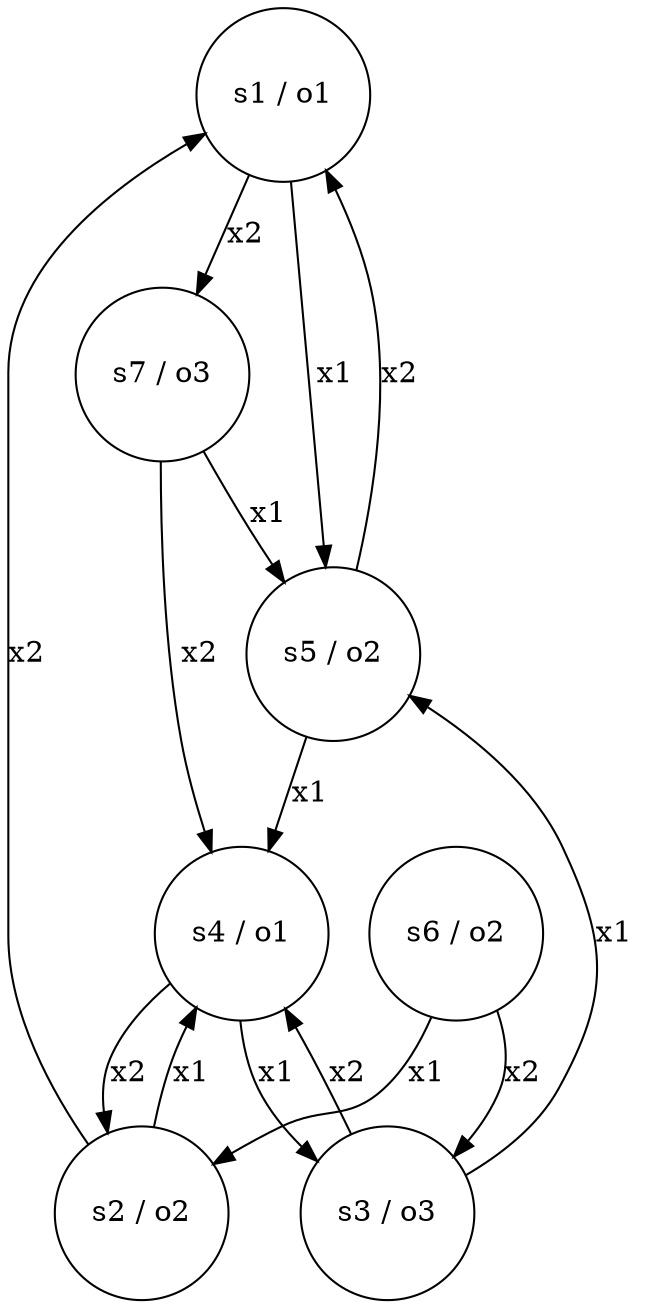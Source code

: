 digraph G{
1 [shape="circle"label="s1 / o1"];
1->5 [label="x1 "];
1->7 [label="x2 "];
2 [shape="circle"label="s2 / o2"];
2->4 [label="x1 "];
2->1 [label="x2 "];
3 [shape="circle"label="s3 / o3"];
3->5 [label="x1 "];
3->4 [label="x2 "];
4 [shape="circle"label="s4 / o1"];
4->3 [label="x1 "];
4->2 [label="x2 "];
5 [shape="circle"label="s5 / o2"];
5->4 [label="x1 "];
5->1 [label="x2 "];
6 [shape="circle"label="s6 / o2"];
6->2 [label="x1 "];
6->3 [label="x2 "];
7 [shape="circle"label="s7 / o3"];
7->5 [label="x1 "];
7->4 [label="x2 "];
}
